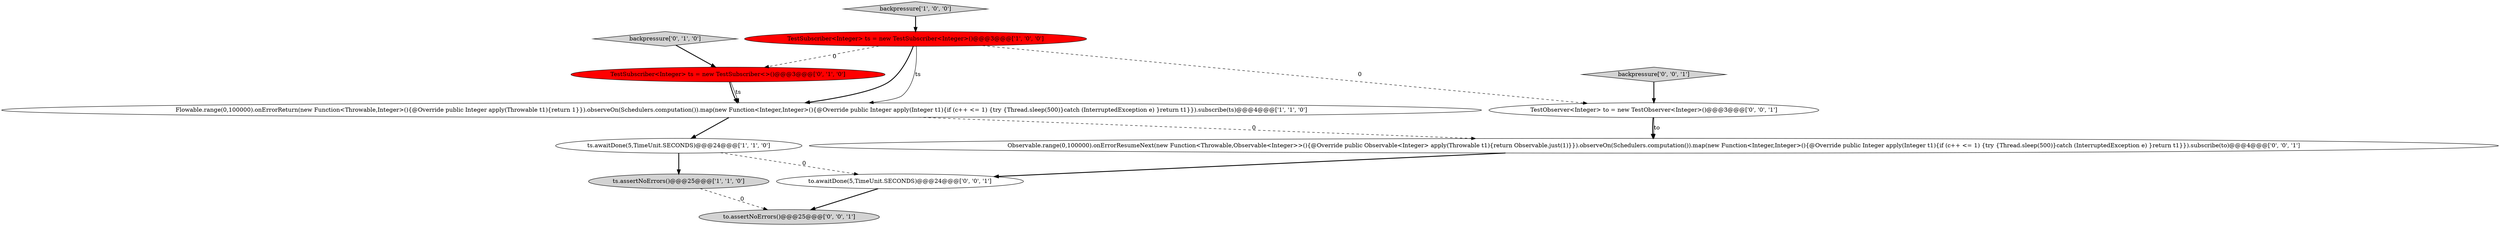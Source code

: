 digraph {
10 [style = filled, label = "to.assertNoErrors()@@@25@@@['0', '0', '1']", fillcolor = lightgray, shape = ellipse image = "AAA0AAABBB3BBB"];
2 [style = filled, label = "TestSubscriber<Integer> ts = new TestSubscriber<Integer>()@@@3@@@['1', '0', '0']", fillcolor = red, shape = ellipse image = "AAA1AAABBB1BBB"];
7 [style = filled, label = "to.awaitDone(5,TimeUnit.SECONDS)@@@24@@@['0', '0', '1']", fillcolor = white, shape = ellipse image = "AAA0AAABBB3BBB"];
5 [style = filled, label = "TestSubscriber<Integer> ts = new TestSubscriber<>()@@@3@@@['0', '1', '0']", fillcolor = red, shape = ellipse image = "AAA1AAABBB2BBB"];
11 [style = filled, label = "Observable.range(0,100000).onErrorResumeNext(new Function<Throwable,Observable<Integer>>(){@Override public Observable<Integer> apply(Throwable t1){return Observable.just(1)}}).observeOn(Schedulers.computation()).map(new Function<Integer,Integer>(){@Override public Integer apply(Integer t1){if (c++ <= 1) {try {Thread.sleep(500)}catch (InterruptedException e) }return t1}}).subscribe(to)@@@4@@@['0', '0', '1']", fillcolor = white, shape = ellipse image = "AAA0AAABBB3BBB"];
3 [style = filled, label = "ts.awaitDone(5,TimeUnit.SECONDS)@@@24@@@['1', '1', '0']", fillcolor = white, shape = ellipse image = "AAA0AAABBB1BBB"];
0 [style = filled, label = "Flowable.range(0,100000).onErrorReturn(new Function<Throwable,Integer>(){@Override public Integer apply(Throwable t1){return 1}}).observeOn(Schedulers.computation()).map(new Function<Integer,Integer>(){@Override public Integer apply(Integer t1){if (c++ <= 1) {try {Thread.sleep(500)}catch (InterruptedException e) }return t1}}).subscribe(ts)@@@4@@@['1', '1', '0']", fillcolor = white, shape = ellipse image = "AAA0AAABBB1BBB"];
1 [style = filled, label = "ts.assertNoErrors()@@@25@@@['1', '1', '0']", fillcolor = lightgray, shape = ellipse image = "AAA0AAABBB1BBB"];
6 [style = filled, label = "backpressure['0', '1', '0']", fillcolor = lightgray, shape = diamond image = "AAA0AAABBB2BBB"];
9 [style = filled, label = "backpressure['0', '0', '1']", fillcolor = lightgray, shape = diamond image = "AAA0AAABBB3BBB"];
8 [style = filled, label = "TestObserver<Integer> to = new TestObserver<Integer>()@@@3@@@['0', '0', '1']", fillcolor = white, shape = ellipse image = "AAA0AAABBB3BBB"];
4 [style = filled, label = "backpressure['1', '0', '0']", fillcolor = lightgray, shape = diamond image = "AAA0AAABBB1BBB"];
0->3 [style = bold, label=""];
2->0 [style = solid, label="ts"];
6->5 [style = bold, label=""];
2->5 [style = dashed, label="0"];
2->0 [style = bold, label=""];
0->11 [style = dashed, label="0"];
4->2 [style = bold, label=""];
1->10 [style = dashed, label="0"];
3->1 [style = bold, label=""];
5->0 [style = bold, label=""];
9->8 [style = bold, label=""];
8->11 [style = bold, label=""];
7->10 [style = bold, label=""];
5->0 [style = solid, label="ts"];
8->11 [style = solid, label="to"];
2->8 [style = dashed, label="0"];
3->7 [style = dashed, label="0"];
11->7 [style = bold, label=""];
}
